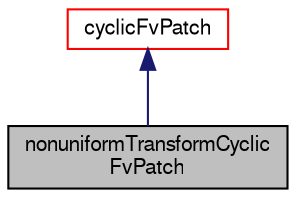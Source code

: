 digraph "nonuniformTransformCyclicFvPatch"
{
  bgcolor="transparent";
  edge [fontname="FreeSans",fontsize="10",labelfontname="FreeSans",labelfontsize="10"];
  node [fontname="FreeSans",fontsize="10",shape=record];
  Node1 [label="nonuniformTransformCyclic\lFvPatch",height=0.2,width=0.4,color="black", fillcolor="grey75", style="filled" fontcolor="black"];
  Node2 -> Node1 [dir="back",color="midnightblue",fontsize="10",style="solid",fontname="FreeSans"];
  Node2 [label="cyclicFvPatch",height=0.2,width=0.4,color="red",URL="$a00454.html",tooltip="Cyclic-plane patch. "];
}
